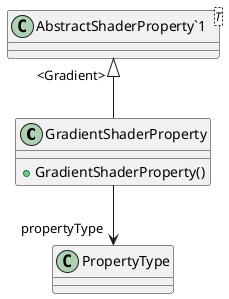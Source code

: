 @startuml
class GradientShaderProperty {
    + GradientShaderProperty()
}
class "AbstractShaderProperty`1"<T> {
}
"AbstractShaderProperty`1" "<Gradient>" <|-- GradientShaderProperty
GradientShaderProperty --> "propertyType" PropertyType
@enduml
